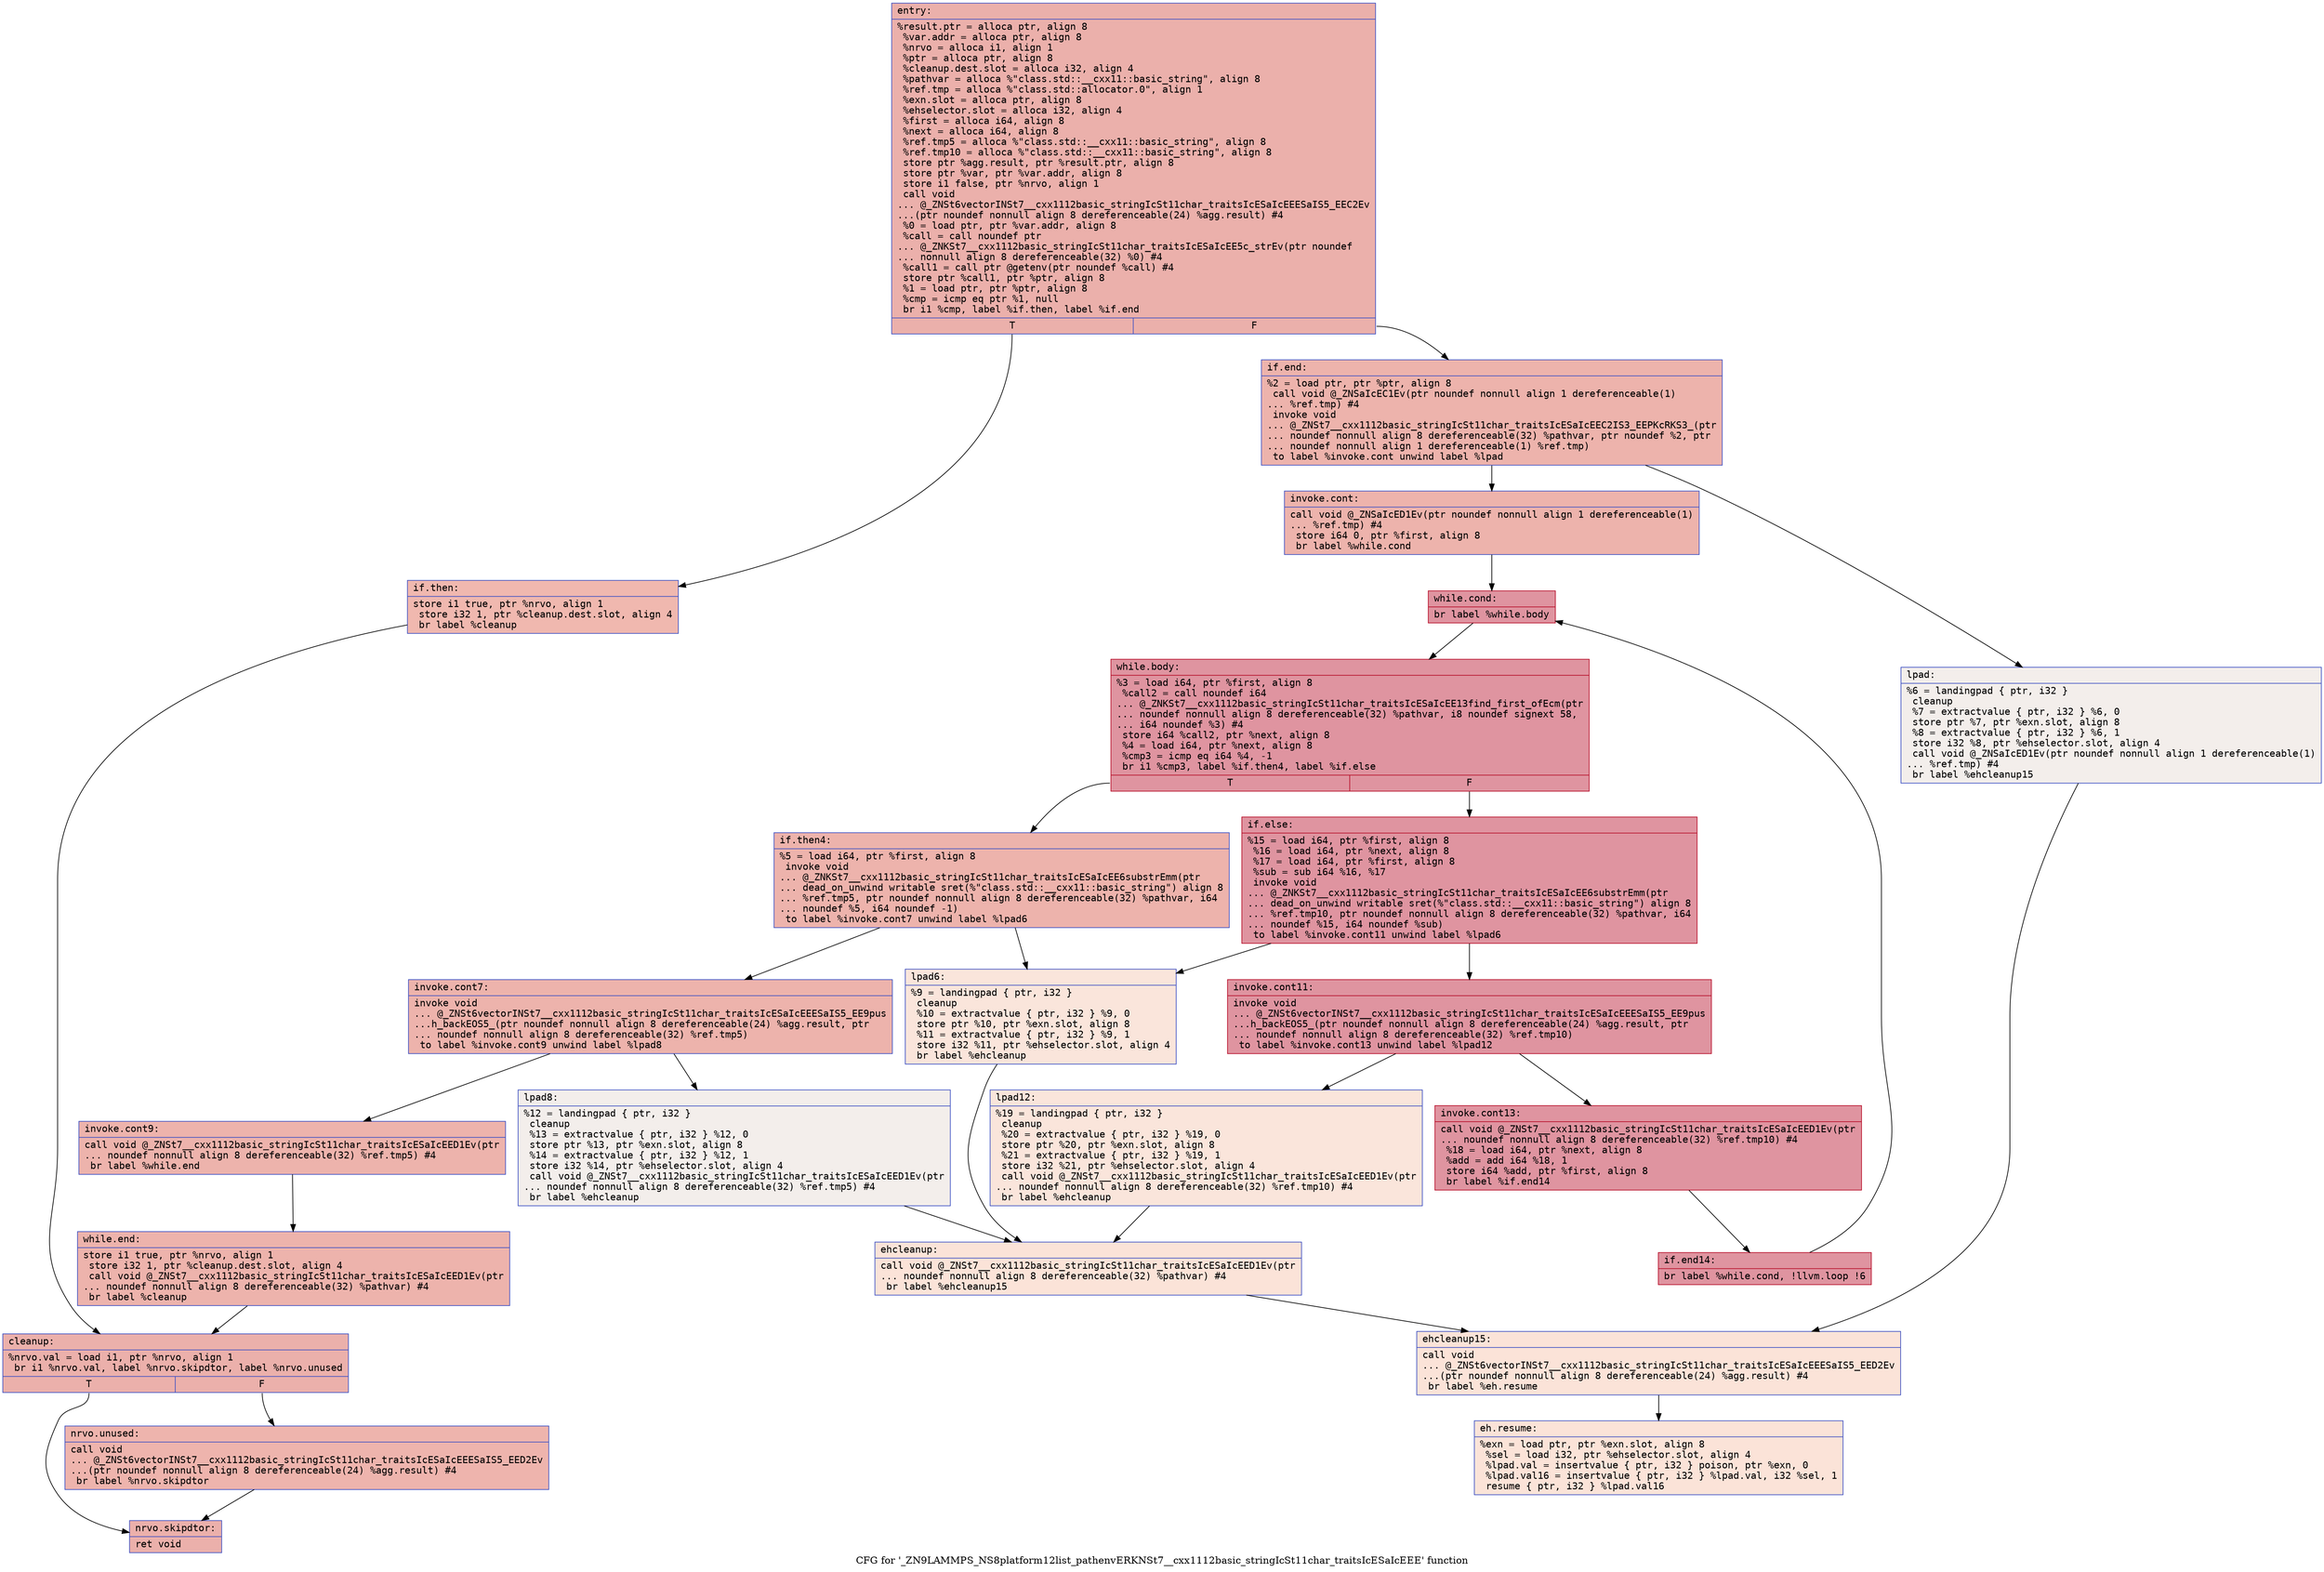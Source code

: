 digraph "CFG for '_ZN9LAMMPS_NS8platform12list_pathenvERKNSt7__cxx1112basic_stringIcSt11char_traitsIcESaIcEEE' function" {
	label="CFG for '_ZN9LAMMPS_NS8platform12list_pathenvERKNSt7__cxx1112basic_stringIcSt11char_traitsIcESaIcEEE' function";

	Node0x5651cd7ce230 [shape=record,color="#3d50c3ff", style=filled, fillcolor="#d24b4070" fontname="Courier",label="{entry:\l|  %result.ptr = alloca ptr, align 8\l  %var.addr = alloca ptr, align 8\l  %nrvo = alloca i1, align 1\l  %ptr = alloca ptr, align 8\l  %cleanup.dest.slot = alloca i32, align 4\l  %pathvar = alloca %\"class.std::__cxx11::basic_string\", align 8\l  %ref.tmp = alloca %\"class.std::allocator.0\", align 1\l  %exn.slot = alloca ptr, align 8\l  %ehselector.slot = alloca i32, align 4\l  %first = alloca i64, align 8\l  %next = alloca i64, align 8\l  %ref.tmp5 = alloca %\"class.std::__cxx11::basic_string\", align 8\l  %ref.tmp10 = alloca %\"class.std::__cxx11::basic_string\", align 8\l  store ptr %agg.result, ptr %result.ptr, align 8\l  store ptr %var, ptr %var.addr, align 8\l  store i1 false, ptr %nrvo, align 1\l  call void\l... @_ZNSt6vectorINSt7__cxx1112basic_stringIcSt11char_traitsIcESaIcEEESaIS5_EEC2Ev\l...(ptr noundef nonnull align 8 dereferenceable(24) %agg.result) #4\l  %0 = load ptr, ptr %var.addr, align 8\l  %call = call noundef ptr\l... @_ZNKSt7__cxx1112basic_stringIcSt11char_traitsIcESaIcEE5c_strEv(ptr noundef\l... nonnull align 8 dereferenceable(32) %0) #4\l  %call1 = call ptr @getenv(ptr noundef %call) #4\l  store ptr %call1, ptr %ptr, align 8\l  %1 = load ptr, ptr %ptr, align 8\l  %cmp = icmp eq ptr %1, null\l  br i1 %cmp, label %if.then, label %if.end\l|{<s0>T|<s1>F}}"];
	Node0x5651cd7ce230:s0 -> Node0x5651cd7cf4e0[tooltip="entry -> if.then\nProbability 37.50%" ];
	Node0x5651cd7ce230:s1 -> Node0x5651cd7cf550[tooltip="entry -> if.end\nProbability 62.50%" ];
	Node0x5651cd7cf4e0 [shape=record,color="#3d50c3ff", style=filled, fillcolor="#dc5d4a70" fontname="Courier",label="{if.then:\l|  store i1 true, ptr %nrvo, align 1\l  store i32 1, ptr %cleanup.dest.slot, align 4\l  br label %cleanup\l}"];
	Node0x5651cd7cf4e0 -> Node0x5651cd7cf7e0[tooltip="if.then -> cleanup\nProbability 100.00%" ];
	Node0x5651cd7cf550 [shape=record,color="#3d50c3ff", style=filled, fillcolor="#d6524470" fontname="Courier",label="{if.end:\l|  %2 = load ptr, ptr %ptr, align 8\l  call void @_ZNSaIcEC1Ev(ptr noundef nonnull align 1 dereferenceable(1)\l... %ref.tmp) #4\l  invoke void\l... @_ZNSt7__cxx1112basic_stringIcSt11char_traitsIcESaIcEEC2IS3_EEPKcRKS3_(ptr\l... noundef nonnull align 8 dereferenceable(32) %pathvar, ptr noundef %2, ptr\l... noundef nonnull align 1 dereferenceable(1) %ref.tmp)\l          to label %invoke.cont unwind label %lpad\l}"];
	Node0x5651cd7cf550 -> Node0x5651cd7cfa50[tooltip="if.end -> invoke.cont\nProbability 100.00%" ];
	Node0x5651cd7cf550 -> Node0x5651cd7cfaa0[tooltip="if.end -> lpad\nProbability 0.00%" ];
	Node0x5651cd7cfa50 [shape=record,color="#3d50c3ff", style=filled, fillcolor="#d6524470" fontname="Courier",label="{invoke.cont:\l|  call void @_ZNSaIcED1Ev(ptr noundef nonnull align 1 dereferenceable(1)\l... %ref.tmp) #4\l  store i64 0, ptr %first, align 8\l  br label %while.cond\l}"];
	Node0x5651cd7cfa50 -> Node0x5651cd7cfe40[tooltip="invoke.cont -> while.cond\nProbability 100.00%" ];
	Node0x5651cd7cfe40 [shape=record,color="#b70d28ff", style=filled, fillcolor="#b70d2870" fontname="Courier",label="{while.cond:\l|  br label %while.body\l}"];
	Node0x5651cd7cfe40 -> Node0x5651cd7ce910[tooltip="while.cond -> while.body\nProbability 100.00%" ];
	Node0x5651cd7ce910 [shape=record,color="#b70d28ff", style=filled, fillcolor="#b70d2870" fontname="Courier",label="{while.body:\l|  %3 = load i64, ptr %first, align 8\l  %call2 = call noundef i64\l... @_ZNKSt7__cxx1112basic_stringIcSt11char_traitsIcESaIcEE13find_first_ofEcm(ptr\l... noundef nonnull align 8 dereferenceable(32) %pathvar, i8 noundef signext 58,\l... i64 noundef %3) #4\l  store i64 %call2, ptr %next, align 8\l  %4 = load i64, ptr %next, align 8\l  %cmp3 = icmp eq i64 %4, -1\l  br i1 %cmp3, label %if.then4, label %if.else\l|{<s0>T|<s1>F}}"];
	Node0x5651cd7ce910:s0 -> Node0x5651cd7d0500[tooltip="while.body -> if.then4\nProbability 3.12%" ];
	Node0x5651cd7ce910:s1 -> Node0x5651cd7d0550[tooltip="while.body -> if.else\nProbability 96.88%" ];
	Node0x5651cd7d0500 [shape=record,color="#3d50c3ff", style=filled, fillcolor="#d6524470" fontname="Courier",label="{if.then4:\l|  %5 = load i64, ptr %first, align 8\l  invoke void\l... @_ZNKSt7__cxx1112basic_stringIcSt11char_traitsIcESaIcEE6substrEmm(ptr\l... dead_on_unwind writable sret(%\"class.std::__cxx11::basic_string\") align 8\l... %ref.tmp5, ptr noundef nonnull align 8 dereferenceable(32) %pathvar, i64\l... noundef %5, i64 noundef -1)\l          to label %invoke.cont7 unwind label %lpad6\l}"];
	Node0x5651cd7d0500 -> Node0x5651cd7d0740[tooltip="if.then4 -> invoke.cont7\nProbability 100.00%" ];
	Node0x5651cd7d0500 -> Node0x5651cd7d07c0[tooltip="if.then4 -> lpad6\nProbability 0.00%" ];
	Node0x5651cd7d0740 [shape=record,color="#3d50c3ff", style=filled, fillcolor="#d6524470" fontname="Courier",label="{invoke.cont7:\l|  invoke void\l... @_ZNSt6vectorINSt7__cxx1112basic_stringIcSt11char_traitsIcESaIcEEESaIS5_EE9pus\l...h_backEOS5_(ptr noundef nonnull align 8 dereferenceable(24) %agg.result, ptr\l... noundef nonnull align 8 dereferenceable(32) %ref.tmp5)\l          to label %invoke.cont9 unwind label %lpad8\l}"];
	Node0x5651cd7d0740 -> Node0x5651cd7d06f0[tooltip="invoke.cont7 -> invoke.cont9\nProbability 100.00%" ];
	Node0x5651cd7d0740 -> Node0x5651cd7d0b00[tooltip="invoke.cont7 -> lpad8\nProbability 0.00%" ];
	Node0x5651cd7d06f0 [shape=record,color="#3d50c3ff", style=filled, fillcolor="#d6524470" fontname="Courier",label="{invoke.cont9:\l|  call void @_ZNSt7__cxx1112basic_stringIcSt11char_traitsIcESaIcEED1Ev(ptr\l... noundef nonnull align 8 dereferenceable(32) %ref.tmp5) #4\l  br label %while.end\l}"];
	Node0x5651cd7d06f0 -> Node0x5651cd7d0e70[tooltip="invoke.cont9 -> while.end\nProbability 100.00%" ];
	Node0x5651cd7cfaa0 [shape=record,color="#3d50c3ff", style=filled, fillcolor="#e5d8d170" fontname="Courier",label="{lpad:\l|  %6 = landingpad \{ ptr, i32 \}\l          cleanup\l  %7 = extractvalue \{ ptr, i32 \} %6, 0\l  store ptr %7, ptr %exn.slot, align 8\l  %8 = extractvalue \{ ptr, i32 \} %6, 1\l  store i32 %8, ptr %ehselector.slot, align 4\l  call void @_ZNSaIcED1Ev(ptr noundef nonnull align 1 dereferenceable(1)\l... %ref.tmp) #4\l  br label %ehcleanup15\l}"];
	Node0x5651cd7cfaa0 -> Node0x5651cd7d13a0[tooltip="lpad -> ehcleanup15\nProbability 100.00%" ];
	Node0x5651cd7d07c0 [shape=record,color="#3d50c3ff", style=filled, fillcolor="#f4c5ad70" fontname="Courier",label="{lpad6:\l|  %9 = landingpad \{ ptr, i32 \}\l          cleanup\l  %10 = extractvalue \{ ptr, i32 \} %9, 0\l  store ptr %10, ptr %exn.slot, align 8\l  %11 = extractvalue \{ ptr, i32 \} %9, 1\l  store i32 %11, ptr %ehselector.slot, align 4\l  br label %ehcleanup\l}"];
	Node0x5651cd7d07c0 -> Node0x5651cd7d1750[tooltip="lpad6 -> ehcleanup\nProbability 100.00%" ];
	Node0x5651cd7d0b00 [shape=record,color="#3d50c3ff", style=filled, fillcolor="#e5d8d170" fontname="Courier",label="{lpad8:\l|  %12 = landingpad \{ ptr, i32 \}\l          cleanup\l  %13 = extractvalue \{ ptr, i32 \} %12, 0\l  store ptr %13, ptr %exn.slot, align 8\l  %14 = extractvalue \{ ptr, i32 \} %12, 1\l  store i32 %14, ptr %ehselector.slot, align 4\l  call void @_ZNSt7__cxx1112basic_stringIcSt11char_traitsIcESaIcEED1Ev(ptr\l... noundef nonnull align 8 dereferenceable(32) %ref.tmp5) #4\l  br label %ehcleanup\l}"];
	Node0x5651cd7d0b00 -> Node0x5651cd7d1750[tooltip="lpad8 -> ehcleanup\nProbability 100.00%" ];
	Node0x5651cd7d0550 [shape=record,color="#b70d28ff", style=filled, fillcolor="#b70d2870" fontname="Courier",label="{if.else:\l|  %15 = load i64, ptr %first, align 8\l  %16 = load i64, ptr %next, align 8\l  %17 = load i64, ptr %first, align 8\l  %sub = sub i64 %16, %17\l  invoke void\l... @_ZNKSt7__cxx1112basic_stringIcSt11char_traitsIcESaIcEE6substrEmm(ptr\l... dead_on_unwind writable sret(%\"class.std::__cxx11::basic_string\") align 8\l... %ref.tmp10, ptr noundef nonnull align 8 dereferenceable(32) %pathvar, i64\l... noundef %15, i64 noundef %sub)\l          to label %invoke.cont11 unwind label %lpad6\l}"];
	Node0x5651cd7d0550 -> Node0x5651cd7d1f20[tooltip="if.else -> invoke.cont11\nProbability 100.00%" ];
	Node0x5651cd7d0550 -> Node0x5651cd7d07c0[tooltip="if.else -> lpad6\nProbability 0.00%" ];
	Node0x5651cd7d1f20 [shape=record,color="#b70d28ff", style=filled, fillcolor="#b70d2870" fontname="Courier",label="{invoke.cont11:\l|  invoke void\l... @_ZNSt6vectorINSt7__cxx1112basic_stringIcSt11char_traitsIcESaIcEEESaIS5_EE9pus\l...h_backEOS5_(ptr noundef nonnull align 8 dereferenceable(24) %agg.result, ptr\l... noundef nonnull align 8 dereferenceable(32) %ref.tmp10)\l          to label %invoke.cont13 unwind label %lpad12\l}"];
	Node0x5651cd7d1f20 -> Node0x5651cd7d1b20[tooltip="invoke.cont11 -> invoke.cont13\nProbability 100.00%" ];
	Node0x5651cd7d1f20 -> Node0x5651cd7d21e0[tooltip="invoke.cont11 -> lpad12\nProbability 0.00%" ];
	Node0x5651cd7d1b20 [shape=record,color="#b70d28ff", style=filled, fillcolor="#b70d2870" fontname="Courier",label="{invoke.cont13:\l|  call void @_ZNSt7__cxx1112basic_stringIcSt11char_traitsIcESaIcEED1Ev(ptr\l... noundef nonnull align 8 dereferenceable(32) %ref.tmp10) #4\l  %18 = load i64, ptr %next, align 8\l  %add = add i64 %18, 1\l  store i64 %add, ptr %first, align 8\l  br label %if.end14\l}"];
	Node0x5651cd7d1b20 -> Node0x5651cd7d2470[tooltip="invoke.cont13 -> if.end14\nProbability 100.00%" ];
	Node0x5651cd7d21e0 [shape=record,color="#3d50c3ff", style=filled, fillcolor="#f4c5ad70" fontname="Courier",label="{lpad12:\l|  %19 = landingpad \{ ptr, i32 \}\l          cleanup\l  %20 = extractvalue \{ ptr, i32 \} %19, 0\l  store ptr %20, ptr %exn.slot, align 8\l  %21 = extractvalue \{ ptr, i32 \} %19, 1\l  store i32 %21, ptr %ehselector.slot, align 4\l  call void @_ZNSt7__cxx1112basic_stringIcSt11char_traitsIcESaIcEED1Ev(ptr\l... noundef nonnull align 8 dereferenceable(32) %ref.tmp10) #4\l  br label %ehcleanup\l}"];
	Node0x5651cd7d21e0 -> Node0x5651cd7d1750[tooltip="lpad12 -> ehcleanup\nProbability 100.00%" ];
	Node0x5651cd7d2470 [shape=record,color="#b70d28ff", style=filled, fillcolor="#b70d2870" fontname="Courier",label="{if.end14:\l|  br label %while.cond, !llvm.loop !6\l}"];
	Node0x5651cd7d2470 -> Node0x5651cd7cfe40[tooltip="if.end14 -> while.cond\nProbability 100.00%" ];
	Node0x5651cd7d0e70 [shape=record,color="#3d50c3ff", style=filled, fillcolor="#d6524470" fontname="Courier",label="{while.end:\l|  store i1 true, ptr %nrvo, align 1\l  store i32 1, ptr %cleanup.dest.slot, align 4\l  call void @_ZNSt7__cxx1112basic_stringIcSt11char_traitsIcESaIcEED1Ev(ptr\l... noundef nonnull align 8 dereferenceable(32) %pathvar) #4\l  br label %cleanup\l}"];
	Node0x5651cd7d0e70 -> Node0x5651cd7cf7e0[tooltip="while.end -> cleanup\nProbability 100.00%" ];
	Node0x5651cd7d1750 [shape=record,color="#3d50c3ff", style=filled, fillcolor="#f6bfa670" fontname="Courier",label="{ehcleanup:\l|  call void @_ZNSt7__cxx1112basic_stringIcSt11char_traitsIcESaIcEED1Ev(ptr\l... noundef nonnull align 8 dereferenceable(32) %pathvar) #4\l  br label %ehcleanup15\l}"];
	Node0x5651cd7d1750 -> Node0x5651cd7d13a0[tooltip="ehcleanup -> ehcleanup15\nProbability 100.00%" ];
	Node0x5651cd7cf7e0 [shape=record,color="#3d50c3ff", style=filled, fillcolor="#d24b4070" fontname="Courier",label="{cleanup:\l|  %nrvo.val = load i1, ptr %nrvo, align 1\l  br i1 %nrvo.val, label %nrvo.skipdtor, label %nrvo.unused\l|{<s0>T|<s1>F}}"];
	Node0x5651cd7cf7e0:s0 -> Node0x5651cd7d2a40[tooltip="cleanup -> nrvo.skipdtor\nProbability 50.00%" ];
	Node0x5651cd7cf7e0:s1 -> Node0x5651cd7d31b0[tooltip="cleanup -> nrvo.unused\nProbability 50.00%" ];
	Node0x5651cd7d31b0 [shape=record,color="#3d50c3ff", style=filled, fillcolor="#d8564670" fontname="Courier",label="{nrvo.unused:\l|  call void\l... @_ZNSt6vectorINSt7__cxx1112basic_stringIcSt11char_traitsIcESaIcEEESaIS5_EED2Ev\l...(ptr noundef nonnull align 8 dereferenceable(24) %agg.result) #4\l  br label %nrvo.skipdtor\l}"];
	Node0x5651cd7d31b0 -> Node0x5651cd7d2a40[tooltip="nrvo.unused -> nrvo.skipdtor\nProbability 100.00%" ];
	Node0x5651cd7d2a40 [shape=record,color="#3d50c3ff", style=filled, fillcolor="#d24b4070" fontname="Courier",label="{nrvo.skipdtor:\l|  ret void\l}"];
	Node0x5651cd7d13a0 [shape=record,color="#3d50c3ff", style=filled, fillcolor="#f6bfa670" fontname="Courier",label="{ehcleanup15:\l|  call void\l... @_ZNSt6vectorINSt7__cxx1112basic_stringIcSt11char_traitsIcESaIcEEESaIS5_EED2Ev\l...(ptr noundef nonnull align 8 dereferenceable(24) %agg.result) #4\l  br label %eh.resume\l}"];
	Node0x5651cd7d13a0 -> Node0x5651cd7d35c0[tooltip="ehcleanup15 -> eh.resume\nProbability 100.00%" ];
	Node0x5651cd7d35c0 [shape=record,color="#3d50c3ff", style=filled, fillcolor="#f6bfa670" fontname="Courier",label="{eh.resume:\l|  %exn = load ptr, ptr %exn.slot, align 8\l  %sel = load i32, ptr %ehselector.slot, align 4\l  %lpad.val = insertvalue \{ ptr, i32 \} poison, ptr %exn, 0\l  %lpad.val16 = insertvalue \{ ptr, i32 \} %lpad.val, i32 %sel, 1\l  resume \{ ptr, i32 \} %lpad.val16\l}"];
}
